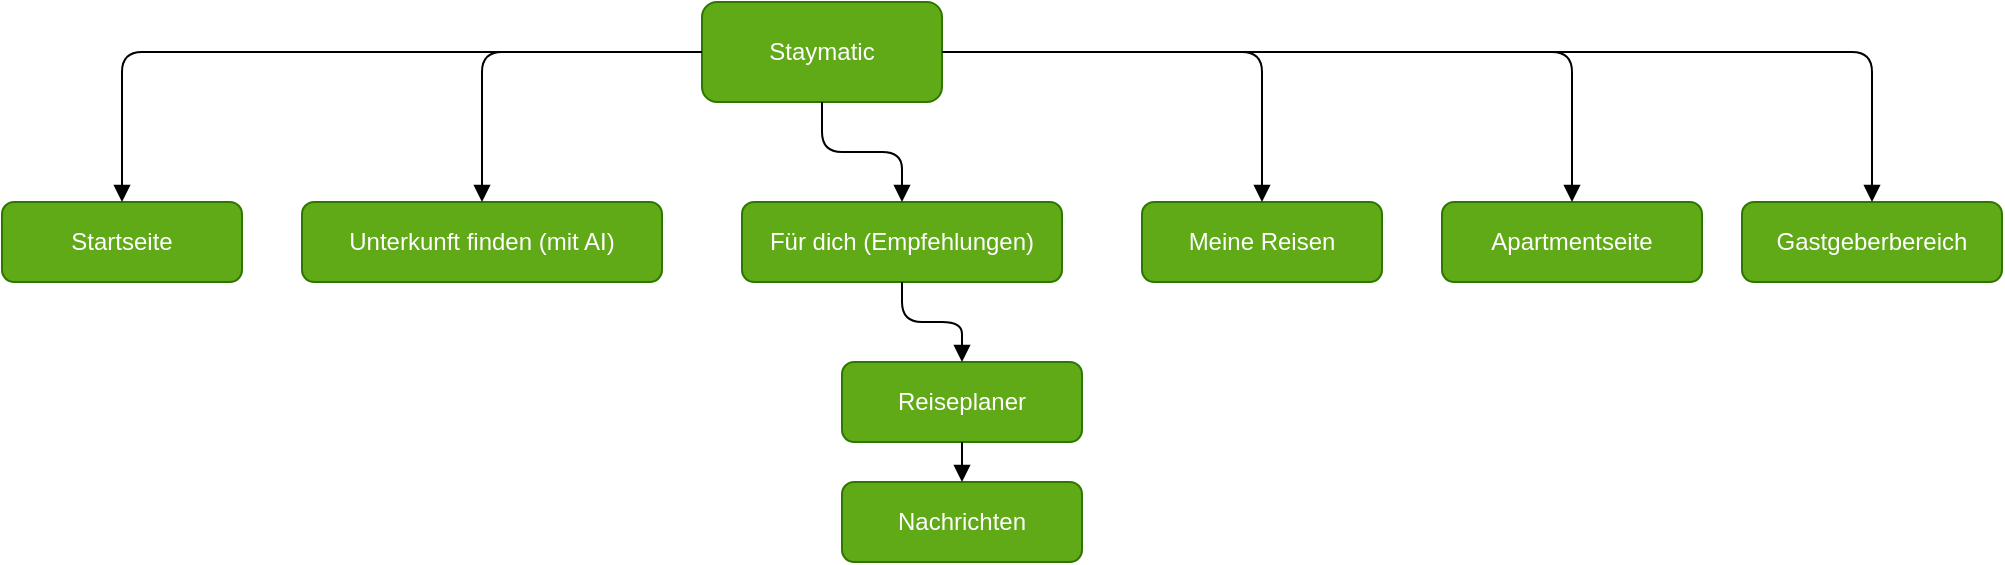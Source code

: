 <mxfile version="24.7.5">
  <diagram name="Staymatic Sitemap" id="staymatic-sitemap">
    <mxGraphModel dx="1251" dy="790" grid="0" gridSize="10" guides="1" tooltips="1" connect="1" arrows="1" fold="1" page="0" pageScale="1" pageWidth="827" pageHeight="1169" background="none" math="0" shadow="0">
      <root>
        <mxCell id="0" />
        <mxCell id="1" parent="0" />
        <mxCell id="2" value="Staymatic" style="shape=rectangle;whiteSpace=wrap;rounded=1;fillColor=#60a917;strokeColor=#2D7600;fontColor=#ffffff;" parent="1" vertex="1">
          <mxGeometry x="400" y="50" width="120" height="50" as="geometry" />
        </mxCell>
        <mxCell id="3" value="Startseite" style="shape=rectangle;rounded=1;whiteSpace=wrap;fillColor=#60a917;strokeColor=#2D7600;fontColor=#ffffff;" parent="1" vertex="1">
          <mxGeometry x="50" y="150" width="120" height="40" as="geometry" />
        </mxCell>
        <mxCell id="4" style="edgeStyle=orthogonalEdgeStyle;endArrow=block;" parent="1" source="2" target="3" edge="1">
          <mxGeometry relative="1" as="geometry" />
        </mxCell>
        <mxCell id="5" value="Unterkunft finden (mit AI)" style="shape=rectangle;rounded=1;whiteSpace=wrap;fillColor=#60a917;strokeColor=#2D7600;fontColor=#ffffff;" parent="1" vertex="1">
          <mxGeometry x="200" y="150" width="180" height="40" as="geometry" />
        </mxCell>
        <mxCell id="6" style="edgeStyle=orthogonalEdgeStyle;endArrow=block;" parent="1" source="2" target="5" edge="1">
          <mxGeometry relative="1" as="geometry" />
        </mxCell>
        <mxCell id="7" value="Für dich (Empfehlungen)" style="shape=rectangle;rounded=1;whiteSpace=wrap;fillColor=#60a917;strokeColor=#2D7600;fontColor=#ffffff;" parent="1" vertex="1">
          <mxGeometry x="420" y="150" width="160" height="40" as="geometry" />
        </mxCell>
        <mxCell id="8" style="edgeStyle=orthogonalEdgeStyle;endArrow=block;" parent="1" source="2" target="7" edge="1">
          <mxGeometry relative="1" as="geometry" />
        </mxCell>
        <mxCell id="9" value="Meine Reisen" style="shape=rectangle;rounded=1;whiteSpace=wrap;fillColor=#60a917;strokeColor=#2D7600;fontColor=#ffffff;" parent="1" vertex="1">
          <mxGeometry x="620" y="150" width="120" height="40" as="geometry" />
        </mxCell>
        <mxCell id="10" style="edgeStyle=orthogonalEdgeStyle;endArrow=block;" parent="1" source="2" target="9" edge="1">
          <mxGeometry relative="1" as="geometry" />
        </mxCell>
        <mxCell id="11" value="Apartmentseite" style="shape=rectangle;rounded=1;whiteSpace=wrap;fillColor=#60a917;strokeColor=#2D7600;fontColor=#ffffff;" parent="1" vertex="1">
          <mxGeometry x="770" y="150" width="130" height="40" as="geometry" />
        </mxCell>
        <mxCell id="12" style="edgeStyle=orthogonalEdgeStyle;endArrow=block;" parent="1" source="2" target="11" edge="1">
          <mxGeometry relative="1" as="geometry" />
        </mxCell>
        <mxCell id="13" value="Gastgeberbereich" style="shape=rectangle;rounded=1;whiteSpace=wrap;fillColor=#60a917;strokeColor=#2D7600;fontColor=#ffffff;" parent="1" vertex="1">
          <mxGeometry x="920" y="150" width="130" height="40" as="geometry" />
        </mxCell>
        <mxCell id="14" style="edgeStyle=orthogonalEdgeStyle;endArrow=block;" parent="1" source="2" target="13" edge="1">
          <mxGeometry relative="1" as="geometry" />
        </mxCell>
        <mxCell id="15" value="Reiseplaner" style="shape=rectangle;rounded=1;whiteSpace=wrap;fillColor=#60a917;strokeColor=#2D7600;fontColor=#ffffff;" parent="1" vertex="1">
          <mxGeometry x="470" y="230" width="120" height="40" as="geometry" />
        </mxCell>
        <mxCell id="16" style="edgeStyle=orthogonalEdgeStyle;endArrow=block;" parent="1" source="7" target="15" edge="1">
          <mxGeometry relative="1" as="geometry" />
        </mxCell>
        <mxCell id="17" value="Nachrichten" style="shape=rectangle;rounded=1;whiteSpace=wrap;fillColor=#60a917;strokeColor=#2D7600;fontColor=#ffffff;" parent="1" vertex="1">
          <mxGeometry x="470" y="290" width="120" height="40" as="geometry" />
        </mxCell>
        <mxCell id="18" style="edgeStyle=orthogonalEdgeStyle;endArrow=block;" parent="1" source="15" target="17" edge="1">
          <mxGeometry relative="1" as="geometry" />
        </mxCell>
      </root>
    </mxGraphModel>
  </diagram>
</mxfile>

